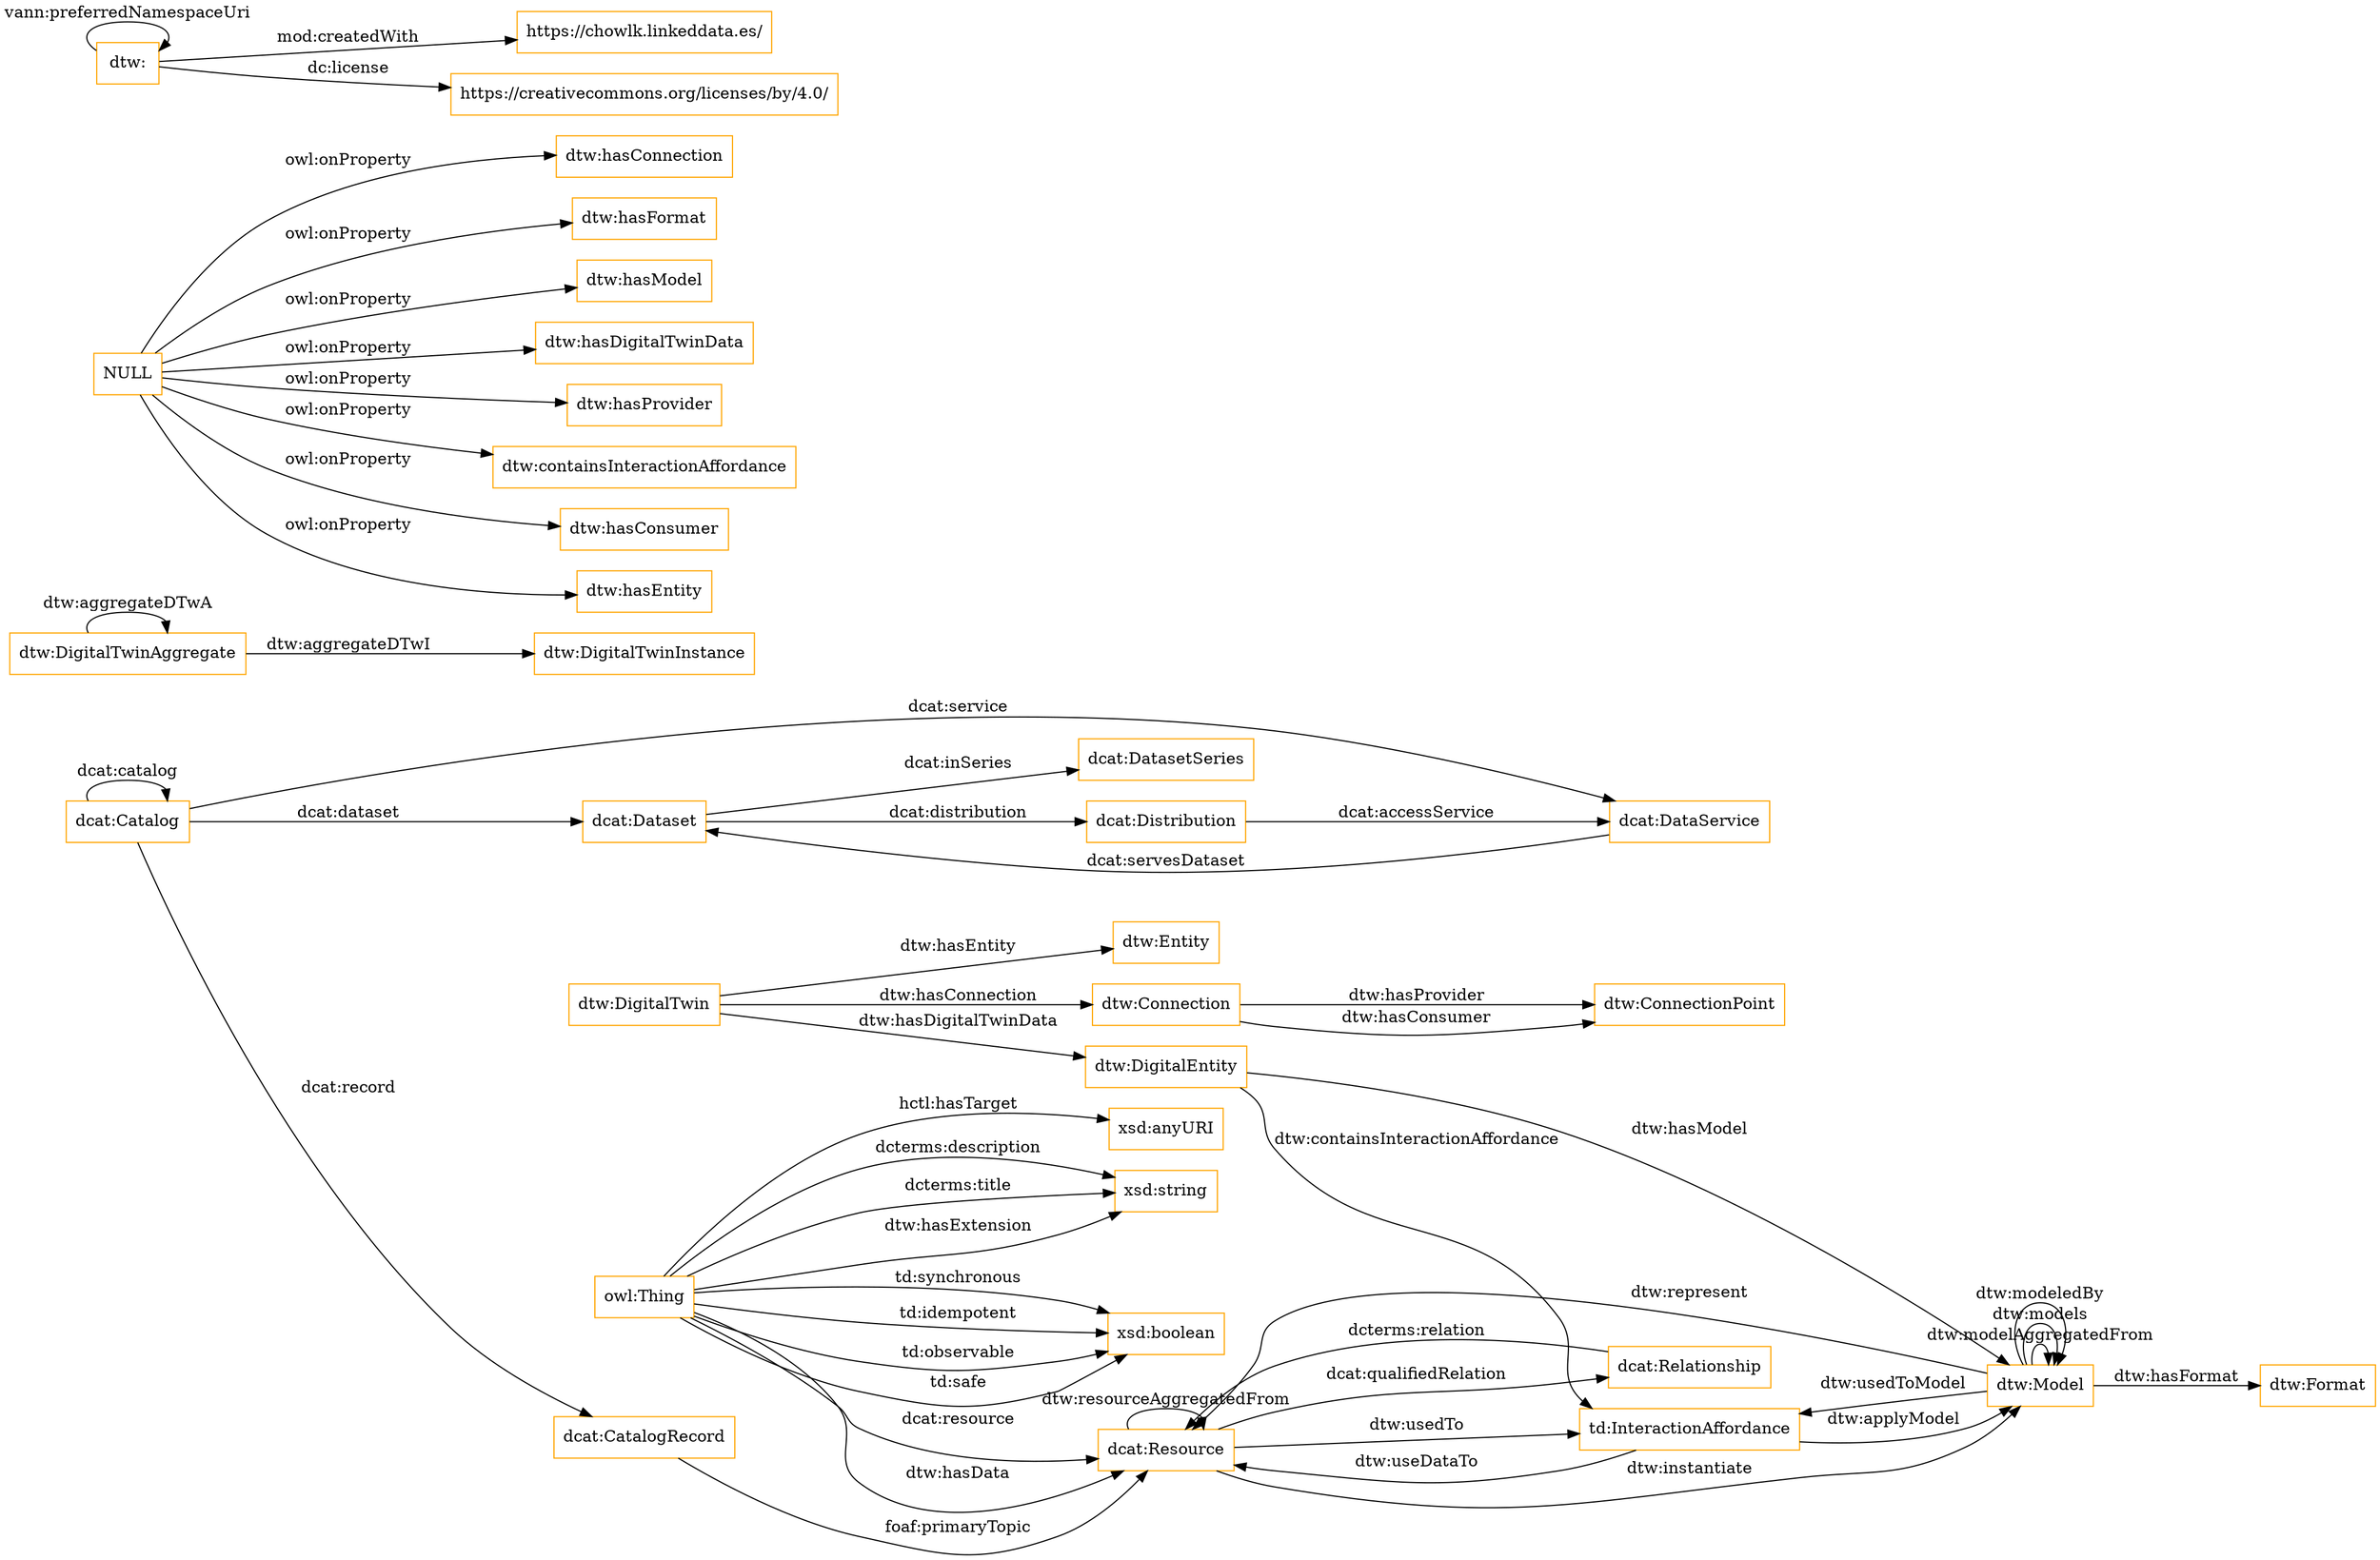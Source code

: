 digraph ar2dtool_diagram { 
rankdir=LR;
size="1501"
node [shape = rectangle, color="orange"]; "dcat:Dataset" "dtw:Format" "dcat:DataService" "dtw:DigitalTwinInstance" "td:InteractionAffordance" "dtw:ConnectionPoint" "dtw:Entity" "dtw:Model" "dtw:DigitalTwin" "dcat:CatalogRecord" "dtw:DigitalTwinAggregate" "dcat:Relationship" "dcat:DatasetSeries" "dcat:Resource" "dcat:Catalog" "dcat:Distribution" "dtw:Connection" "dtw:DigitalEntity" ; /*classes style*/
	"NULL" -> "dtw:hasConnection" [ label = "owl:onProperty" ];
	"NULL" -> "dtw:hasFormat" [ label = "owl:onProperty" ];
	"NULL" -> "dtw:hasModel" [ label = "owl:onProperty" ];
	"NULL" -> "dtw:hasDigitalTwinData" [ label = "owl:onProperty" ];
	"NULL" -> "dtw:hasProvider" [ label = "owl:onProperty" ];
	"NULL" -> "dtw:containsInteractionAffordance" [ label = "owl:onProperty" ];
	"NULL" -> "dtw:hasConsumer" [ label = "owl:onProperty" ];
	"NULL" -> "dtw:hasEntity" [ label = "owl:onProperty" ];
	"dtw:" -> "https://chowlk.linkeddata.es/" [ label = "mod:createdWith" ];
	"dtw:" -> "https://creativecommons.org/licenses/by/4.0/" [ label = "dc:license" ];
	"dtw:" -> "dtw:" [ label = "vann:preferredNamespaceUri" ];
	"td:InteractionAffordance" -> "dtw:Model" [ label = "dtw:applyModel" ];
	"owl:Thing" -> "xsd:anyURI" [ label = "hctl:hasTarget" ];
	"owl:Thing" -> "dcat:Resource" [ label = "dcat:resource" ];
	"owl:Thing" -> "xsd:string" [ label = "dcterms:description" ];
	"dcat:Resource" -> "dtw:Model" [ label = "dtw:instantiate" ];
	"dcat:Resource" -> "dcat:Resource" [ label = "dtw:resourceAggregatedFrom" ];
	"dtw:Model" -> "td:InteractionAffordance" [ label = "dtw:usedToModel" ];
	"dtw:Model" -> "dtw:Model" [ label = "dtw:modelAggregatedFrom" ];
	"td:InteractionAffordance" -> "dcat:Resource" [ label = "dtw:useDataTo" ];
	"dcat:Distribution" -> "dcat:DataService" [ label = "dcat:accessService" ];
	"dcat:Catalog" -> "dcat:CatalogRecord" [ label = "dcat:record" ];
	"dcat:Resource" -> "dcat:Relationship" [ label = "dcat:qualifiedRelation" ];
	"dcat:CatalogRecord" -> "dcat:Resource" [ label = "foaf:primaryTopic" ];
	"dcat:Catalog" -> "dcat:Dataset" [ label = "dcat:dataset" ];
	"dcat:DataService" -> "dcat:Dataset" [ label = "dcat:servesDataset" ];
	"owl:Thing" -> "xsd:boolean" [ label = "td:observable" ];
	"dtw:DigitalTwin" -> "dtw:Connection" [ label = "dtw:hasConnection" ];
	"dtw:Connection" -> "dtw:ConnectionPoint" [ label = "dtw:hasProvider" ];
	"dtw:Connection" -> "dtw:ConnectionPoint" [ label = "dtw:hasConsumer" ];
	"dcat:Catalog" -> "dcat:DataService" [ label = "dcat:service" ];
	"owl:Thing" -> "dcat:Resource" [ label = "dtw:hasData" ];
	"dtw:Model" -> "dtw:Model" [ label = "dtw:models" ];
	"dcat:Catalog" -> "dcat:Catalog" [ label = "dcat:catalog" ];
	"dtw:DigitalTwin" -> "dtw:DigitalEntity" [ label = "dtw:hasDigitalTwinData" ];
	"dcat:Relationship" -> "dcat:Resource" [ label = "dcterms:relation" ];
	"owl:Thing" -> "xsd:boolean" [ label = "td:safe" ];
	"dtw:DigitalEntity" -> "td:InteractionAffordance" [ label = "dtw:containsInteractionAffordance" ];
	"dtw:Model" -> "dtw:Format" [ label = "dtw:hasFormat" ];
	"dtw:Model" -> "dtw:Model" [ label = "dtw:modeledBy" ];
	"dtw:DigitalTwin" -> "dtw:Entity" [ label = "dtw:hasEntity" ];
	"dtw:DigitalTwinAggregate" -> "dtw:DigitalTwinAggregate" [ label = "dtw:aggregateDTwA" ];
	"dtw:Model" -> "dcat:Resource" [ label = "dtw:represent" ];
	"dcat:Dataset" -> "dcat:Distribution" [ label = "dcat:distribution" ];
	"dcat:Dataset" -> "dcat:DatasetSeries" [ label = "dcat:inSeries" ];
	"dcat:Resource" -> "td:InteractionAffordance" [ label = "dtw:usedTo" ];
	"owl:Thing" -> "xsd:boolean" [ label = "td:synchronous" ];
	"dtw:DigitalEntity" -> "dtw:Model" [ label = "dtw:hasModel" ];
	"owl:Thing" -> "xsd:string" [ label = "dcterms:title" ];
	"dtw:DigitalTwinAggregate" -> "dtw:DigitalTwinInstance" [ label = "dtw:aggregateDTwI" ];
	"owl:Thing" -> "xsd:boolean" [ label = "td:idempotent" ];
	"owl:Thing" -> "xsd:string" [ label = "dtw:hasExtension" ];

}
